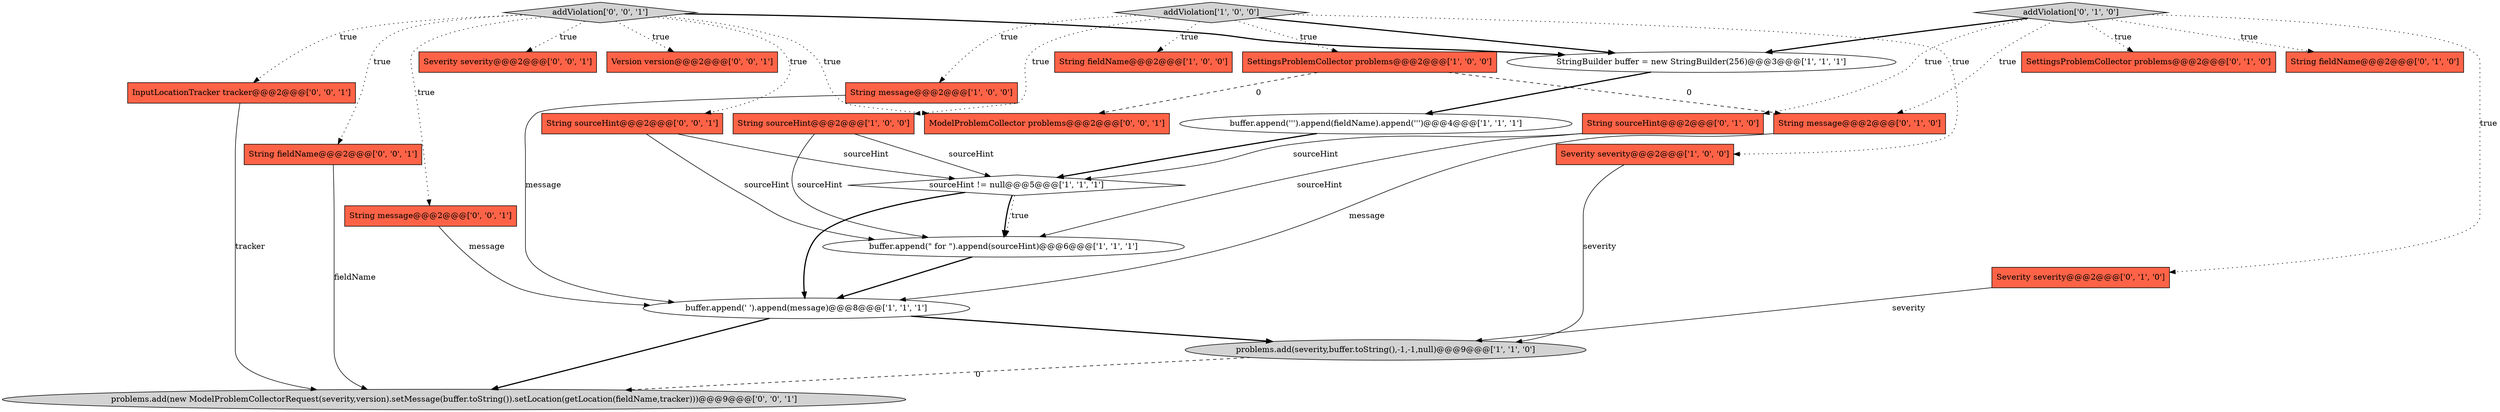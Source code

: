digraph {
21 [style = filled, label = "InputLocationTracker tracker@@@2@@@['0', '0', '1']", fillcolor = tomato, shape = box image = "AAA0AAABBB3BBB"];
25 [style = filled, label = "String message@@@2@@@['0', '0', '1']", fillcolor = tomato, shape = box image = "AAA0AAABBB3BBB"];
12 [style = filled, label = "SettingsProblemCollector problems@@@2@@@['0', '1', '0']", fillcolor = tomato, shape = box image = "AAA0AAABBB2BBB"];
19 [style = filled, label = "addViolation['0', '0', '1']", fillcolor = lightgray, shape = diamond image = "AAA0AAABBB3BBB"];
22 [style = filled, label = "Severity severity@@@2@@@['0', '0', '1']", fillcolor = tomato, shape = box image = "AAA0AAABBB3BBB"];
23 [style = filled, label = "String fieldName@@@2@@@['0', '0', '1']", fillcolor = tomato, shape = box image = "AAA0AAABBB3BBB"];
18 [style = filled, label = "problems.add(new ModelProblemCollectorRequest(severity,version).setMessage(buffer.toString()).setLocation(getLocation(fieldName,tracker)))@@@9@@@['0', '0', '1']", fillcolor = lightgray, shape = ellipse image = "AAA0AAABBB3BBB"];
1 [style = filled, label = "String fieldName@@@2@@@['1', '0', '0']", fillcolor = tomato, shape = box image = "AAA0AAABBB1BBB"];
24 [style = filled, label = "String sourceHint@@@2@@@['0', '0', '1']", fillcolor = tomato, shape = box image = "AAA0AAABBB3BBB"];
14 [style = filled, label = "Severity severity@@@2@@@['0', '1', '0']", fillcolor = tomato, shape = box image = "AAA0AAABBB2BBB"];
13 [style = filled, label = "String sourceHint@@@2@@@['0', '1', '0']", fillcolor = tomato, shape = box image = "AAA0AAABBB2BBB"];
4 [style = filled, label = "String message@@@2@@@['1', '0', '0']", fillcolor = tomato, shape = box image = "AAA0AAABBB1BBB"];
11 [style = filled, label = "buffer.append(' ').append(message)@@@8@@@['1', '1', '1']", fillcolor = white, shape = ellipse image = "AAA0AAABBB1BBB"];
8 [style = filled, label = "addViolation['1', '0', '0']", fillcolor = lightgray, shape = diamond image = "AAA0AAABBB1BBB"];
9 [style = filled, label = "problems.add(severity,buffer.toString(),-1,-1,null)@@@9@@@['1', '1', '0']", fillcolor = lightgray, shape = ellipse image = "AAA0AAABBB1BBB"];
2 [style = filled, label = "String sourceHint@@@2@@@['1', '0', '0']", fillcolor = tomato, shape = box image = "AAA0AAABBB1BBB"];
3 [style = filled, label = "sourceHint != null@@@5@@@['1', '1', '1']", fillcolor = white, shape = diamond image = "AAA0AAABBB1BBB"];
10 [style = filled, label = "buffer.append(''').append(fieldName).append(''')@@@4@@@['1', '1', '1']", fillcolor = white, shape = ellipse image = "AAA0AAABBB1BBB"];
7 [style = filled, label = "SettingsProblemCollector problems@@@2@@@['1', '0', '0']", fillcolor = tomato, shape = box image = "AAA1AAABBB1BBB"];
17 [style = filled, label = "addViolation['0', '1', '0']", fillcolor = lightgray, shape = diamond image = "AAA0AAABBB2BBB"];
6 [style = filled, label = "buffer.append(\" for \").append(sourceHint)@@@6@@@['1', '1', '1']", fillcolor = white, shape = ellipse image = "AAA0AAABBB1BBB"];
16 [style = filled, label = "String message@@@2@@@['0', '1', '0']", fillcolor = tomato, shape = box image = "AAA1AAABBB2BBB"];
5 [style = filled, label = "StringBuilder buffer = new StringBuilder(256)@@@3@@@['1', '1', '1']", fillcolor = white, shape = ellipse image = "AAA0AAABBB1BBB"];
20 [style = filled, label = "Version version@@@2@@@['0', '0', '1']", fillcolor = tomato, shape = box image = "AAA0AAABBB3BBB"];
15 [style = filled, label = "String fieldName@@@2@@@['0', '1', '0']", fillcolor = tomato, shape = box image = "AAA0AAABBB2BBB"];
26 [style = filled, label = "ModelProblemCollector problems@@@2@@@['0', '0', '1']", fillcolor = tomato, shape = box image = "AAA0AAABBB3BBB"];
0 [style = filled, label = "Severity severity@@@2@@@['1', '0', '0']", fillcolor = tomato, shape = box image = "AAA0AAABBB1BBB"];
5->10 [style = bold, label=""];
17->5 [style = bold, label=""];
19->25 [style = dotted, label="true"];
2->6 [style = solid, label="sourceHint"];
16->11 [style = solid, label="message"];
7->16 [style = dashed, label="0"];
8->2 [style = dotted, label="true"];
19->20 [style = dotted, label="true"];
9->18 [style = dashed, label="0"];
3->11 [style = bold, label=""];
0->9 [style = solid, label="severity"];
17->14 [style = dotted, label="true"];
8->7 [style = dotted, label="true"];
10->3 [style = bold, label=""];
13->6 [style = solid, label="sourceHint"];
3->6 [style = bold, label=""];
19->23 [style = dotted, label="true"];
19->21 [style = dotted, label="true"];
2->3 [style = solid, label="sourceHint"];
19->24 [style = dotted, label="true"];
24->6 [style = solid, label="sourceHint"];
3->6 [style = dotted, label="true"];
25->11 [style = solid, label="message"];
11->9 [style = bold, label=""];
8->4 [style = dotted, label="true"];
13->3 [style = solid, label="sourceHint"];
4->11 [style = solid, label="message"];
11->18 [style = bold, label=""];
24->3 [style = solid, label="sourceHint"];
17->16 [style = dotted, label="true"];
19->5 [style = bold, label=""];
8->1 [style = dotted, label="true"];
17->15 [style = dotted, label="true"];
8->5 [style = bold, label=""];
17->12 [style = dotted, label="true"];
14->9 [style = solid, label="severity"];
6->11 [style = bold, label=""];
19->22 [style = dotted, label="true"];
21->18 [style = solid, label="tracker"];
23->18 [style = solid, label="fieldName"];
8->0 [style = dotted, label="true"];
7->26 [style = dashed, label="0"];
17->13 [style = dotted, label="true"];
19->26 [style = dotted, label="true"];
}
